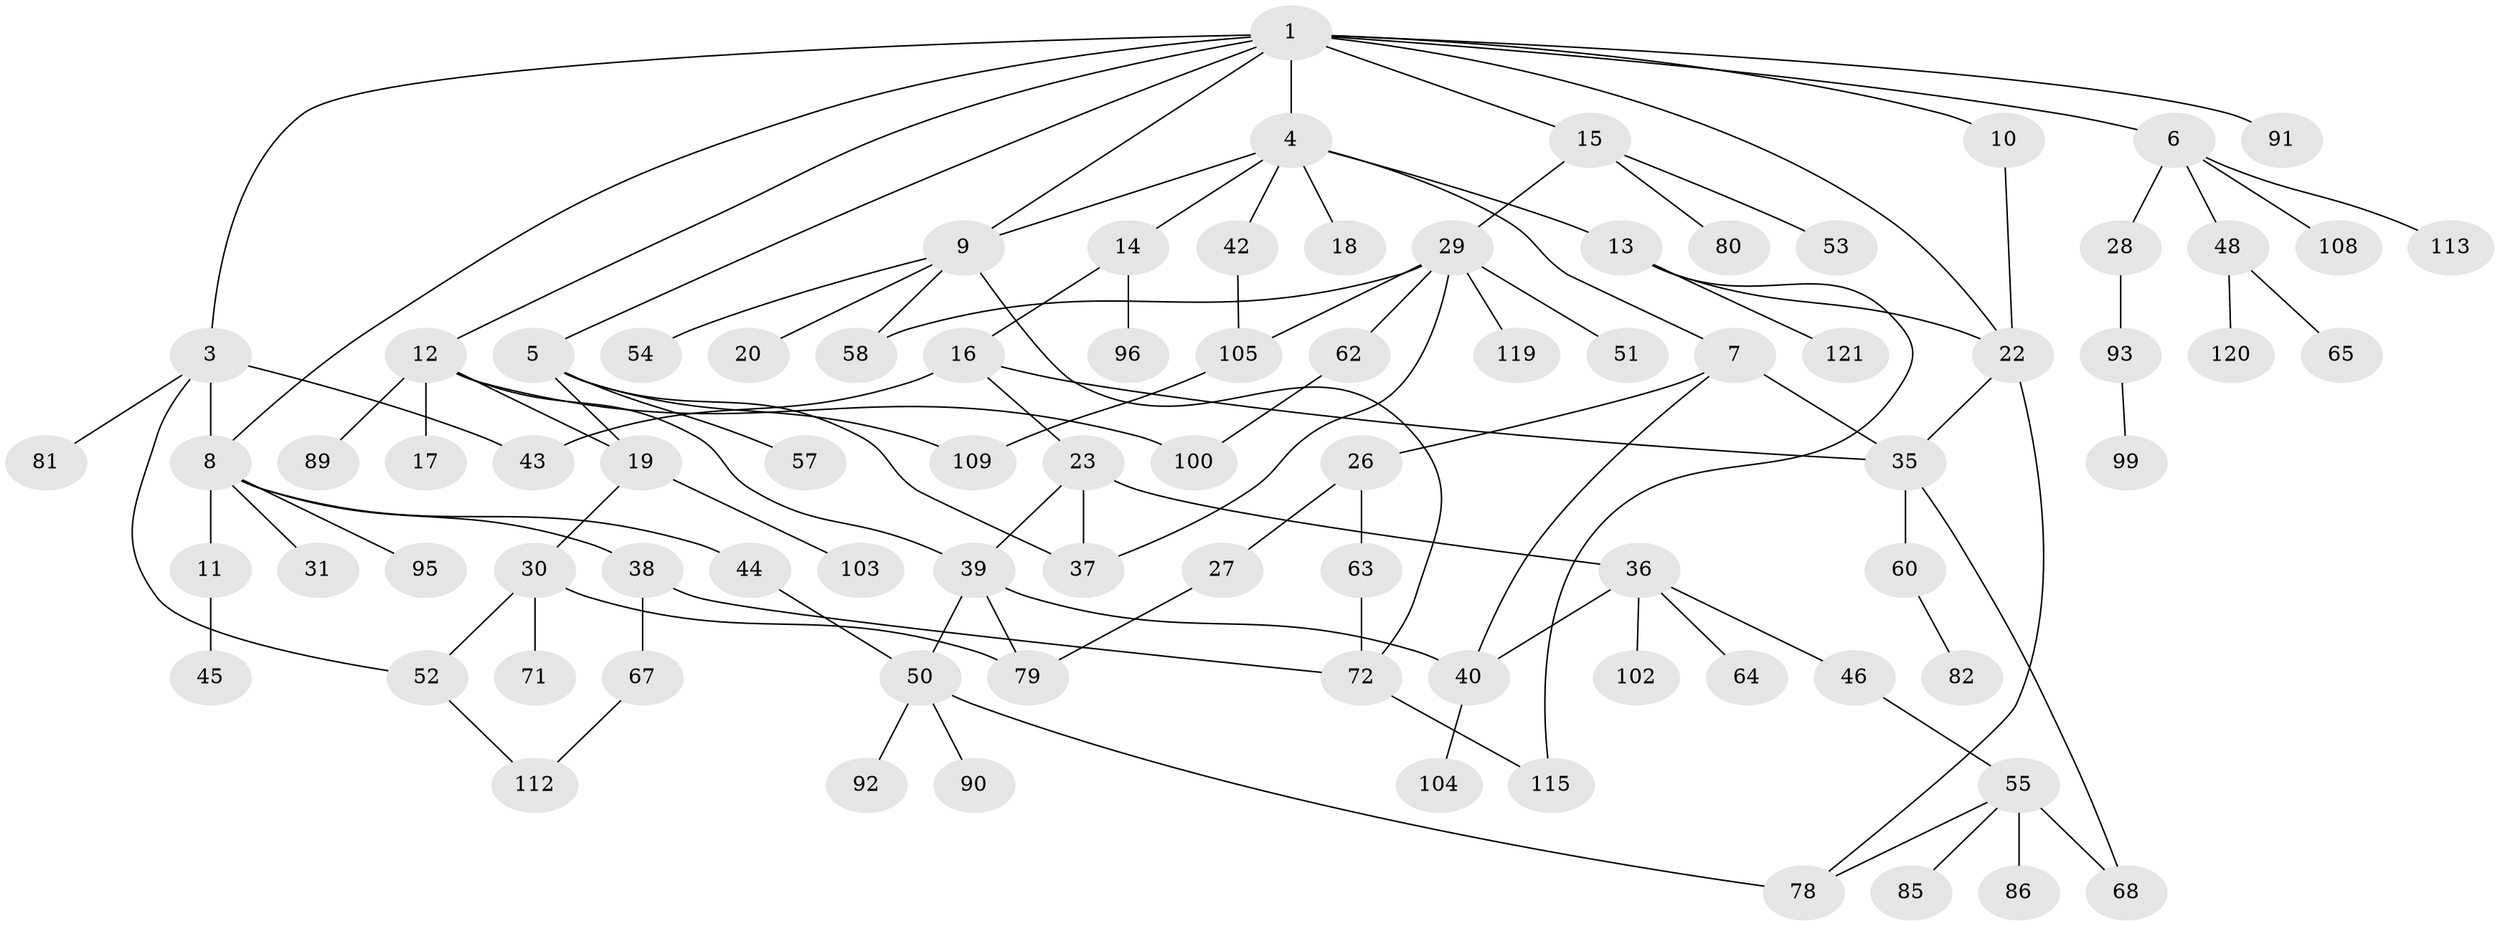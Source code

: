 // Generated by graph-tools (version 1.1) at 2025/23/03/03/25 07:23:34]
// undirected, 84 vertices, 111 edges
graph export_dot {
graph [start="1"]
  node [color=gray90,style=filled];
  1 [super="+2"];
  3 [super="+75"];
  4 [super="+25"];
  5 [super="+33"];
  6 [super="+24"];
  7 [super="+47"];
  8 [super="+73"];
  9 [super="+32"];
  10 [super="+59"];
  11;
  12 [super="+70"];
  13 [super="+66"];
  14 [super="+83"];
  15 [super="+49"];
  16 [super="+21"];
  17 [super="+101"];
  18;
  19 [super="+34"];
  20;
  22 [super="+118"];
  23;
  26 [super="+94"];
  27;
  28;
  29 [super="+107"];
  30 [super="+41"];
  31;
  35 [super="+61"];
  36;
  37 [super="+77"];
  38;
  39 [super="+110"];
  40 [super="+74"];
  42;
  43 [super="+98"];
  44 [super="+56"];
  45;
  46;
  48 [super="+84"];
  50 [super="+69"];
  51;
  52;
  53;
  54;
  55 [super="+116"];
  57 [super="+106"];
  58;
  60 [super="+114"];
  62 [super="+87"];
  63;
  64;
  65 [super="+88"];
  67;
  68;
  71;
  72 [super="+76"];
  78;
  79 [super="+111"];
  80 [super="+117"];
  81;
  82;
  85;
  86 [super="+97"];
  89;
  90;
  91;
  92;
  93;
  95;
  96;
  99;
  100;
  102;
  103;
  104;
  105;
  108;
  109;
  112;
  113;
  115;
  119;
  120;
  121;
  1 -- 3;
  1 -- 4;
  1 -- 5;
  1 -- 10;
  1 -- 12;
  1 -- 15;
  1 -- 22;
  1 -- 6;
  1 -- 8;
  1 -- 9;
  1 -- 91;
  3 -- 81;
  3 -- 52;
  3 -- 43;
  3 -- 8;
  4 -- 7;
  4 -- 13;
  4 -- 14;
  4 -- 18;
  4 -- 42;
  4 -- 9;
  5 -- 19;
  5 -- 57;
  5 -- 109;
  5 -- 37;
  6 -- 48;
  6 -- 113;
  6 -- 108;
  6 -- 28;
  7 -- 26;
  7 -- 40;
  7 -- 35;
  8 -- 11;
  8 -- 31;
  8 -- 38;
  8 -- 44;
  8 -- 95;
  9 -- 20;
  9 -- 54;
  9 -- 58;
  9 -- 72;
  10 -- 22;
  11 -- 45;
  12 -- 17;
  12 -- 89;
  12 -- 100;
  12 -- 39 [weight=2];
  12 -- 19;
  13 -- 121;
  13 -- 115;
  13 -- 22;
  14 -- 16;
  14 -- 96;
  15 -- 29;
  15 -- 80;
  15 -- 53;
  16 -- 23;
  16 -- 43;
  16 -- 35;
  19 -- 30;
  19 -- 103;
  22 -- 35;
  22 -- 78;
  23 -- 36;
  23 -- 37;
  23 -- 39;
  26 -- 27;
  26 -- 63;
  27 -- 79;
  28 -- 93;
  29 -- 51;
  29 -- 62;
  29 -- 105;
  29 -- 58;
  29 -- 119;
  29 -- 37;
  30 -- 52;
  30 -- 71;
  30 -- 79;
  35 -- 60;
  35 -- 68;
  36 -- 46;
  36 -- 64;
  36 -- 102;
  36 -- 40;
  38 -- 67;
  38 -- 72;
  39 -- 40;
  39 -- 50;
  39 -- 79;
  40 -- 104;
  42 -- 105;
  44 -- 50;
  46 -- 55;
  48 -- 65;
  48 -- 120;
  50 -- 78;
  50 -- 90;
  50 -- 92;
  52 -- 112;
  55 -- 85;
  55 -- 86;
  55 -- 68;
  55 -- 78;
  60 -- 82;
  62 -- 100;
  63 -- 72;
  67 -- 112;
  72 -- 115;
  93 -- 99;
  105 -- 109;
}
